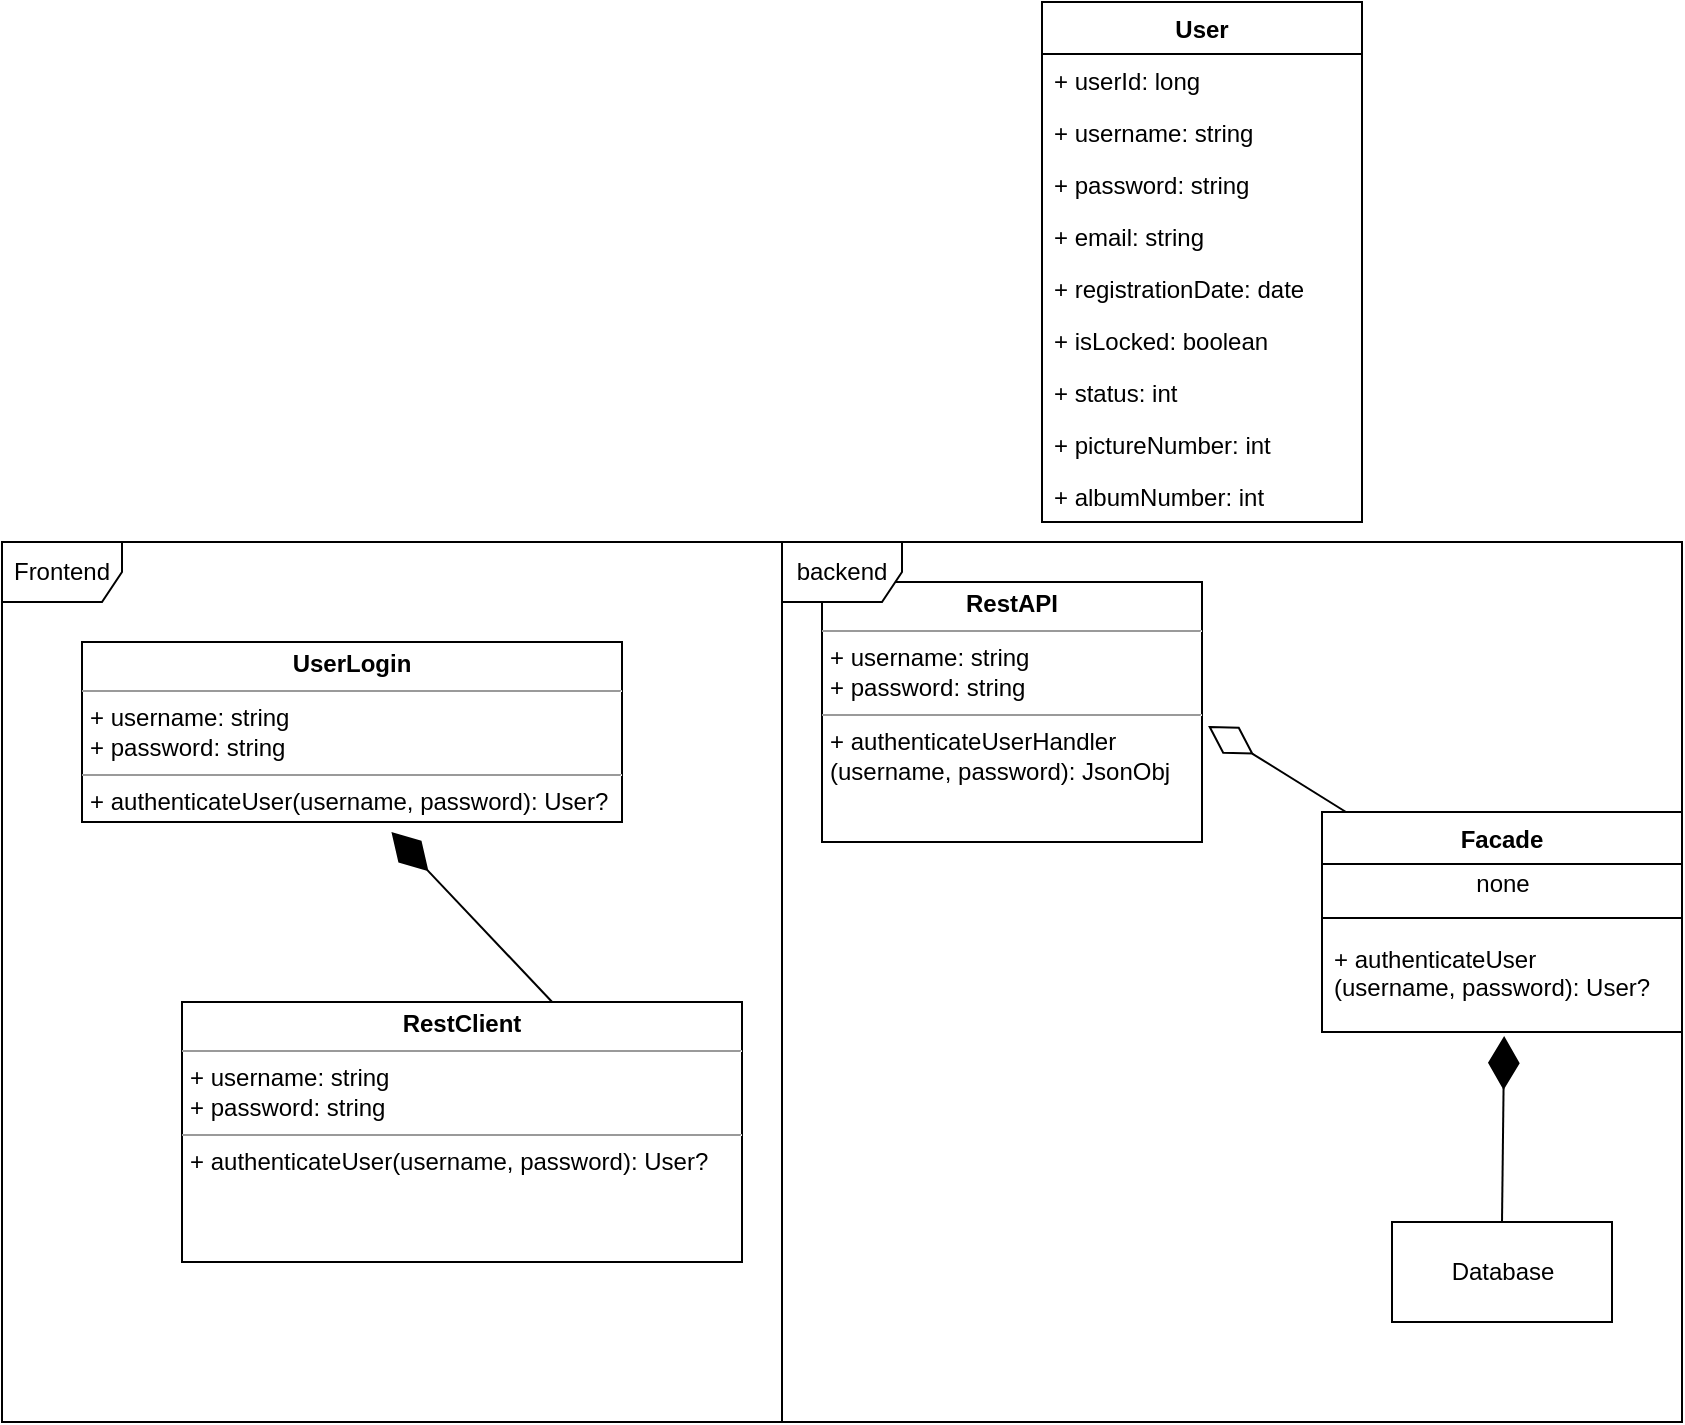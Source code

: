 <mxfile version="13.9.9" type="device"><diagram id="7GExVS19oFEosUhbVwtq" name="Page-1"><mxGraphModel dx="852" dy="494" grid="1" gridSize="10" guides="1" tooltips="1" connect="1" arrows="1" fold="1" page="1" pageScale="1" pageWidth="850" pageHeight="1100" math="0" shadow="0" extFonts="Permanent Marker^https://fonts.googleapis.com/css?family=Permanent+Marker"><root><mxCell id="0"/><mxCell id="1" parent="0"/><mxCell id="3Fe5_f3KSBbHSSfMRzvt-1" value="User" style="swimlane;fontStyle=1;align=center;verticalAlign=top;childLayout=stackLayout;horizontal=1;startSize=26;horizontalStack=0;resizeParent=1;resizeParentMax=0;resizeLast=0;collapsible=1;marginBottom=0;" parent="1" vertex="1"><mxGeometry x="530" y="50" width="160" height="260" as="geometry"/></mxCell><mxCell id="3Fe5_f3KSBbHSSfMRzvt-2" value="+ userId: long&#10;" style="text;strokeColor=none;fillColor=none;align=left;verticalAlign=top;spacingLeft=4;spacingRight=4;overflow=hidden;rotatable=0;points=[[0,0.5],[1,0.5]];portConstraint=eastwest;" parent="3Fe5_f3KSBbHSSfMRzvt-1" vertex="1"><mxGeometry y="26" width="160" height="26" as="geometry"/></mxCell><mxCell id="3Fe5_f3KSBbHSSfMRzvt-5" value="+ username: string&#10;" style="text;strokeColor=none;fillColor=none;align=left;verticalAlign=top;spacingLeft=4;spacingRight=4;overflow=hidden;rotatable=0;points=[[0,0.5],[1,0.5]];portConstraint=eastwest;" parent="3Fe5_f3KSBbHSSfMRzvt-1" vertex="1"><mxGeometry y="52" width="160" height="26" as="geometry"/></mxCell><mxCell id="3Fe5_f3KSBbHSSfMRzvt-6" value="+ password: string" style="text;strokeColor=none;fillColor=none;align=left;verticalAlign=top;spacingLeft=4;spacingRight=4;overflow=hidden;rotatable=0;points=[[0,0.5],[1,0.5]];portConstraint=eastwest;" parent="3Fe5_f3KSBbHSSfMRzvt-1" vertex="1"><mxGeometry y="78" width="160" height="26" as="geometry"/></mxCell><mxCell id="3Fe5_f3KSBbHSSfMRzvt-7" value="+ email: string&#10;" style="text;strokeColor=none;fillColor=none;align=left;verticalAlign=top;spacingLeft=4;spacingRight=4;overflow=hidden;rotatable=0;points=[[0,0.5],[1,0.5]];portConstraint=eastwest;" parent="3Fe5_f3KSBbHSSfMRzvt-1" vertex="1"><mxGeometry y="104" width="160" height="26" as="geometry"/></mxCell><mxCell id="3Fe5_f3KSBbHSSfMRzvt-8" value="+ registrationDate: date&#10;" style="text;strokeColor=none;fillColor=none;align=left;verticalAlign=top;spacingLeft=4;spacingRight=4;overflow=hidden;rotatable=0;points=[[0,0.5],[1,0.5]];portConstraint=eastwest;" parent="3Fe5_f3KSBbHSSfMRzvt-1" vertex="1"><mxGeometry y="130" width="160" height="26" as="geometry"/></mxCell><mxCell id="3Fe5_f3KSBbHSSfMRzvt-9" value="+ isLocked: boolean&#10;" style="text;strokeColor=none;fillColor=none;align=left;verticalAlign=top;spacingLeft=4;spacingRight=4;overflow=hidden;rotatable=0;points=[[0,0.5],[1,0.5]];portConstraint=eastwest;" parent="3Fe5_f3KSBbHSSfMRzvt-1" vertex="1"><mxGeometry y="156" width="160" height="26" as="geometry"/></mxCell><mxCell id="3Fe5_f3KSBbHSSfMRzvt-10" value="+ status: int&#10;" style="text;strokeColor=none;fillColor=none;align=left;verticalAlign=top;spacingLeft=4;spacingRight=4;overflow=hidden;rotatable=0;points=[[0,0.5],[1,0.5]];portConstraint=eastwest;" parent="3Fe5_f3KSBbHSSfMRzvt-1" vertex="1"><mxGeometry y="182" width="160" height="26" as="geometry"/></mxCell><mxCell id="3Fe5_f3KSBbHSSfMRzvt-11" value="+ pictureNumber: int&#10;" style="text;strokeColor=none;fillColor=none;align=left;verticalAlign=top;spacingLeft=4;spacingRight=4;overflow=hidden;rotatable=0;points=[[0,0.5],[1,0.5]];portConstraint=eastwest;" parent="3Fe5_f3KSBbHSSfMRzvt-1" vertex="1"><mxGeometry y="208" width="160" height="26" as="geometry"/></mxCell><mxCell id="3Fe5_f3KSBbHSSfMRzvt-12" value="+ albumNumber: int&#10;" style="text;strokeColor=none;fillColor=none;align=left;verticalAlign=top;spacingLeft=4;spacingRight=4;overflow=hidden;rotatable=0;points=[[0,0.5],[1,0.5]];portConstraint=eastwest;" parent="3Fe5_f3KSBbHSSfMRzvt-1" vertex="1"><mxGeometry y="234" width="160" height="26" as="geometry"/></mxCell><mxCell id="3Fe5_f3KSBbHSSfMRzvt-13" value="&lt;p style=&quot;margin: 0px ; margin-top: 4px ; text-align: center&quot;&gt;&lt;b&gt;UserLogin&lt;/b&gt;&lt;/p&gt;&lt;hr size=&quot;1&quot;&gt;&lt;p style=&quot;margin: 0px ; margin-left: 4px&quot;&gt;+ username: string&lt;/p&gt;&lt;p style=&quot;margin: 0px ; margin-left: 4px&quot;&gt;+ password: string&lt;/p&gt;&lt;hr size=&quot;1&quot;&gt;&lt;p style=&quot;margin: 0px ; margin-left: 4px&quot;&gt;+ authenticateUser(username, password): User?&amp;nbsp;&lt;/p&gt;" style="verticalAlign=top;align=left;overflow=fill;fontSize=12;fontFamily=Helvetica;html=1;" parent="1" vertex="1"><mxGeometry x="50" y="370" width="270" height="90" as="geometry"/></mxCell><mxCell id="3Fe5_f3KSBbHSSfMRzvt-14" value="&lt;p style=&quot;margin: 0px ; margin-top: 4px ; text-align: center&quot;&gt;&lt;b&gt;RestClient&lt;/b&gt;&lt;/p&gt;&lt;hr size=&quot;1&quot;&gt;&lt;p style=&quot;margin: 0px 0px 0px 4px&quot;&gt;+ username: string&lt;/p&gt;&lt;p style=&quot;margin: 0px 0px 0px 4px&quot;&gt;+ password: string&lt;/p&gt;&lt;hr size=&quot;1&quot;&gt;&lt;p style=&quot;margin: 0px ; margin-left: 4px&quot;&gt;+ authenticateUser(username, password): User?&lt;br&gt;&lt;/p&gt;" style="verticalAlign=top;align=left;overflow=fill;fontSize=12;fontFamily=Helvetica;html=1;" parent="1" vertex="1"><mxGeometry x="100" y="550" width="280" height="130" as="geometry"/></mxCell><mxCell id="3Fe5_f3KSBbHSSfMRzvt-15" value="" style="endArrow=diamondThin;endFill=1;endSize=24;html=1;entryX=0.573;entryY=1.056;entryDx=0;entryDy=0;entryPerimeter=0;exitX=0.661;exitY=0;exitDx=0;exitDy=0;exitPerimeter=0;" parent="1" source="3Fe5_f3KSBbHSSfMRzvt-14" target="3Fe5_f3KSBbHSSfMRzvt-13" edge="1"><mxGeometry width="160" relative="1" as="geometry"><mxPoint x="340" y="590" as="sourcePoint"/><mxPoint x="500" y="590" as="targetPoint"/></mxGeometry></mxCell><mxCell id="3Fe5_f3KSBbHSSfMRzvt-16" value="&lt;p style=&quot;margin: 0px ; margin-top: 4px ; text-align: center&quot;&gt;&lt;b&gt;RestAPI&lt;/b&gt;&lt;/p&gt;&lt;hr size=&quot;1&quot;&gt;&lt;p style=&quot;margin: 0px 0px 0px 4px&quot;&gt;+ username: string&lt;/p&gt;&lt;p style=&quot;margin: 0px 0px 0px 4px&quot;&gt;+ password: string&lt;/p&gt;&lt;hr size=&quot;1&quot;&gt;&lt;p style=&quot;margin: 0px ; margin-left: 4px&quot;&gt;+ authenticateUserHandler&lt;/p&gt;&lt;p style=&quot;margin: 0px ; margin-left: 4px&quot;&gt;(username, password): JsonObj&lt;br&gt;&lt;/p&gt;" style="verticalAlign=top;align=left;overflow=fill;fontSize=12;fontFamily=Helvetica;html=1;" parent="1" vertex="1"><mxGeometry x="420" y="340" width="190" height="130" as="geometry"/></mxCell><mxCell id="3Fe5_f3KSBbHSSfMRzvt-17" value="" style="endArrow=diamondThin;endFill=0;endSize=24;html=1;entryX=1.016;entryY=0.554;entryDx=0;entryDy=0;entryPerimeter=0;" parent="1" target="3Fe5_f3KSBbHSSfMRzvt-16" edge="1"><mxGeometry width="160" relative="1" as="geometry"><mxPoint x="690" y="460" as="sourcePoint"/><mxPoint x="500" y="560" as="targetPoint"/></mxGeometry></mxCell><mxCell id="3Fe5_f3KSBbHSSfMRzvt-18" value="Facade" style="swimlane;fontStyle=1;align=center;verticalAlign=top;childLayout=stackLayout;horizontal=1;startSize=26;horizontalStack=0;resizeParent=1;resizeParentMax=0;resizeLast=0;collapsible=1;marginBottom=0;" parent="1" vertex="1"><mxGeometry x="670" y="455" width="180" height="110" as="geometry"/></mxCell><mxCell id="uqwc4rinvKUyOqKXwDkK-1" value="none" style="text;html=1;align=center;verticalAlign=middle;resizable=0;points=[];autosize=1;" vertex="1" parent="3Fe5_f3KSBbHSSfMRzvt-18"><mxGeometry y="26" width="180" height="20" as="geometry"/></mxCell><mxCell id="3Fe5_f3KSBbHSSfMRzvt-20" value="" style="line;strokeWidth=1;fillColor=none;align=left;verticalAlign=middle;spacingTop=-1;spacingLeft=3;spacingRight=3;rotatable=0;labelPosition=right;points=[];portConstraint=eastwest;" parent="3Fe5_f3KSBbHSSfMRzvt-18" vertex="1"><mxGeometry y="46" width="180" height="14" as="geometry"/></mxCell><mxCell id="3Fe5_f3KSBbHSSfMRzvt-21" value="+ authenticateUser&#10;(username, password): User?" style="text;strokeColor=none;fillColor=none;align=left;verticalAlign=top;spacingLeft=4;spacingRight=4;overflow=hidden;rotatable=0;points=[[0,0.5],[1,0.5]];portConstraint=eastwest;" parent="3Fe5_f3KSBbHSSfMRzvt-18" vertex="1"><mxGeometry y="60" width="180" height="50" as="geometry"/></mxCell><mxCell id="3Fe5_f3KSBbHSSfMRzvt-22" value="Database" style="html=1;" parent="1" vertex="1"><mxGeometry x="705" y="660" width="110" height="50" as="geometry"/></mxCell><mxCell id="3Fe5_f3KSBbHSSfMRzvt-23" value="" style="endArrow=diamondThin;endFill=1;endSize=24;html=1;exitX=0.5;exitY=0;exitDx=0;exitDy=0;entryX=0.506;entryY=1.04;entryDx=0;entryDy=0;entryPerimeter=0;" parent="1" source="3Fe5_f3KSBbHSSfMRzvt-22" target="3Fe5_f3KSBbHSSfMRzvt-21" edge="1"><mxGeometry width="160" relative="1" as="geometry"><mxPoint x="470" y="560" as="sourcePoint"/><mxPoint x="630" y="560" as="targetPoint"/></mxGeometry></mxCell><mxCell id="3Fe5_f3KSBbHSSfMRzvt-24" value="Frontend" style="shape=umlFrame;whiteSpace=wrap;html=1;" parent="1" vertex="1"><mxGeometry x="10" y="320" width="390" height="440" as="geometry"/></mxCell><mxCell id="3Fe5_f3KSBbHSSfMRzvt-25" value="backend" style="shape=umlFrame;whiteSpace=wrap;html=1;" parent="1" vertex="1"><mxGeometry x="400" y="320" width="450" height="440" as="geometry"/></mxCell></root></mxGraphModel></diagram></mxfile>
